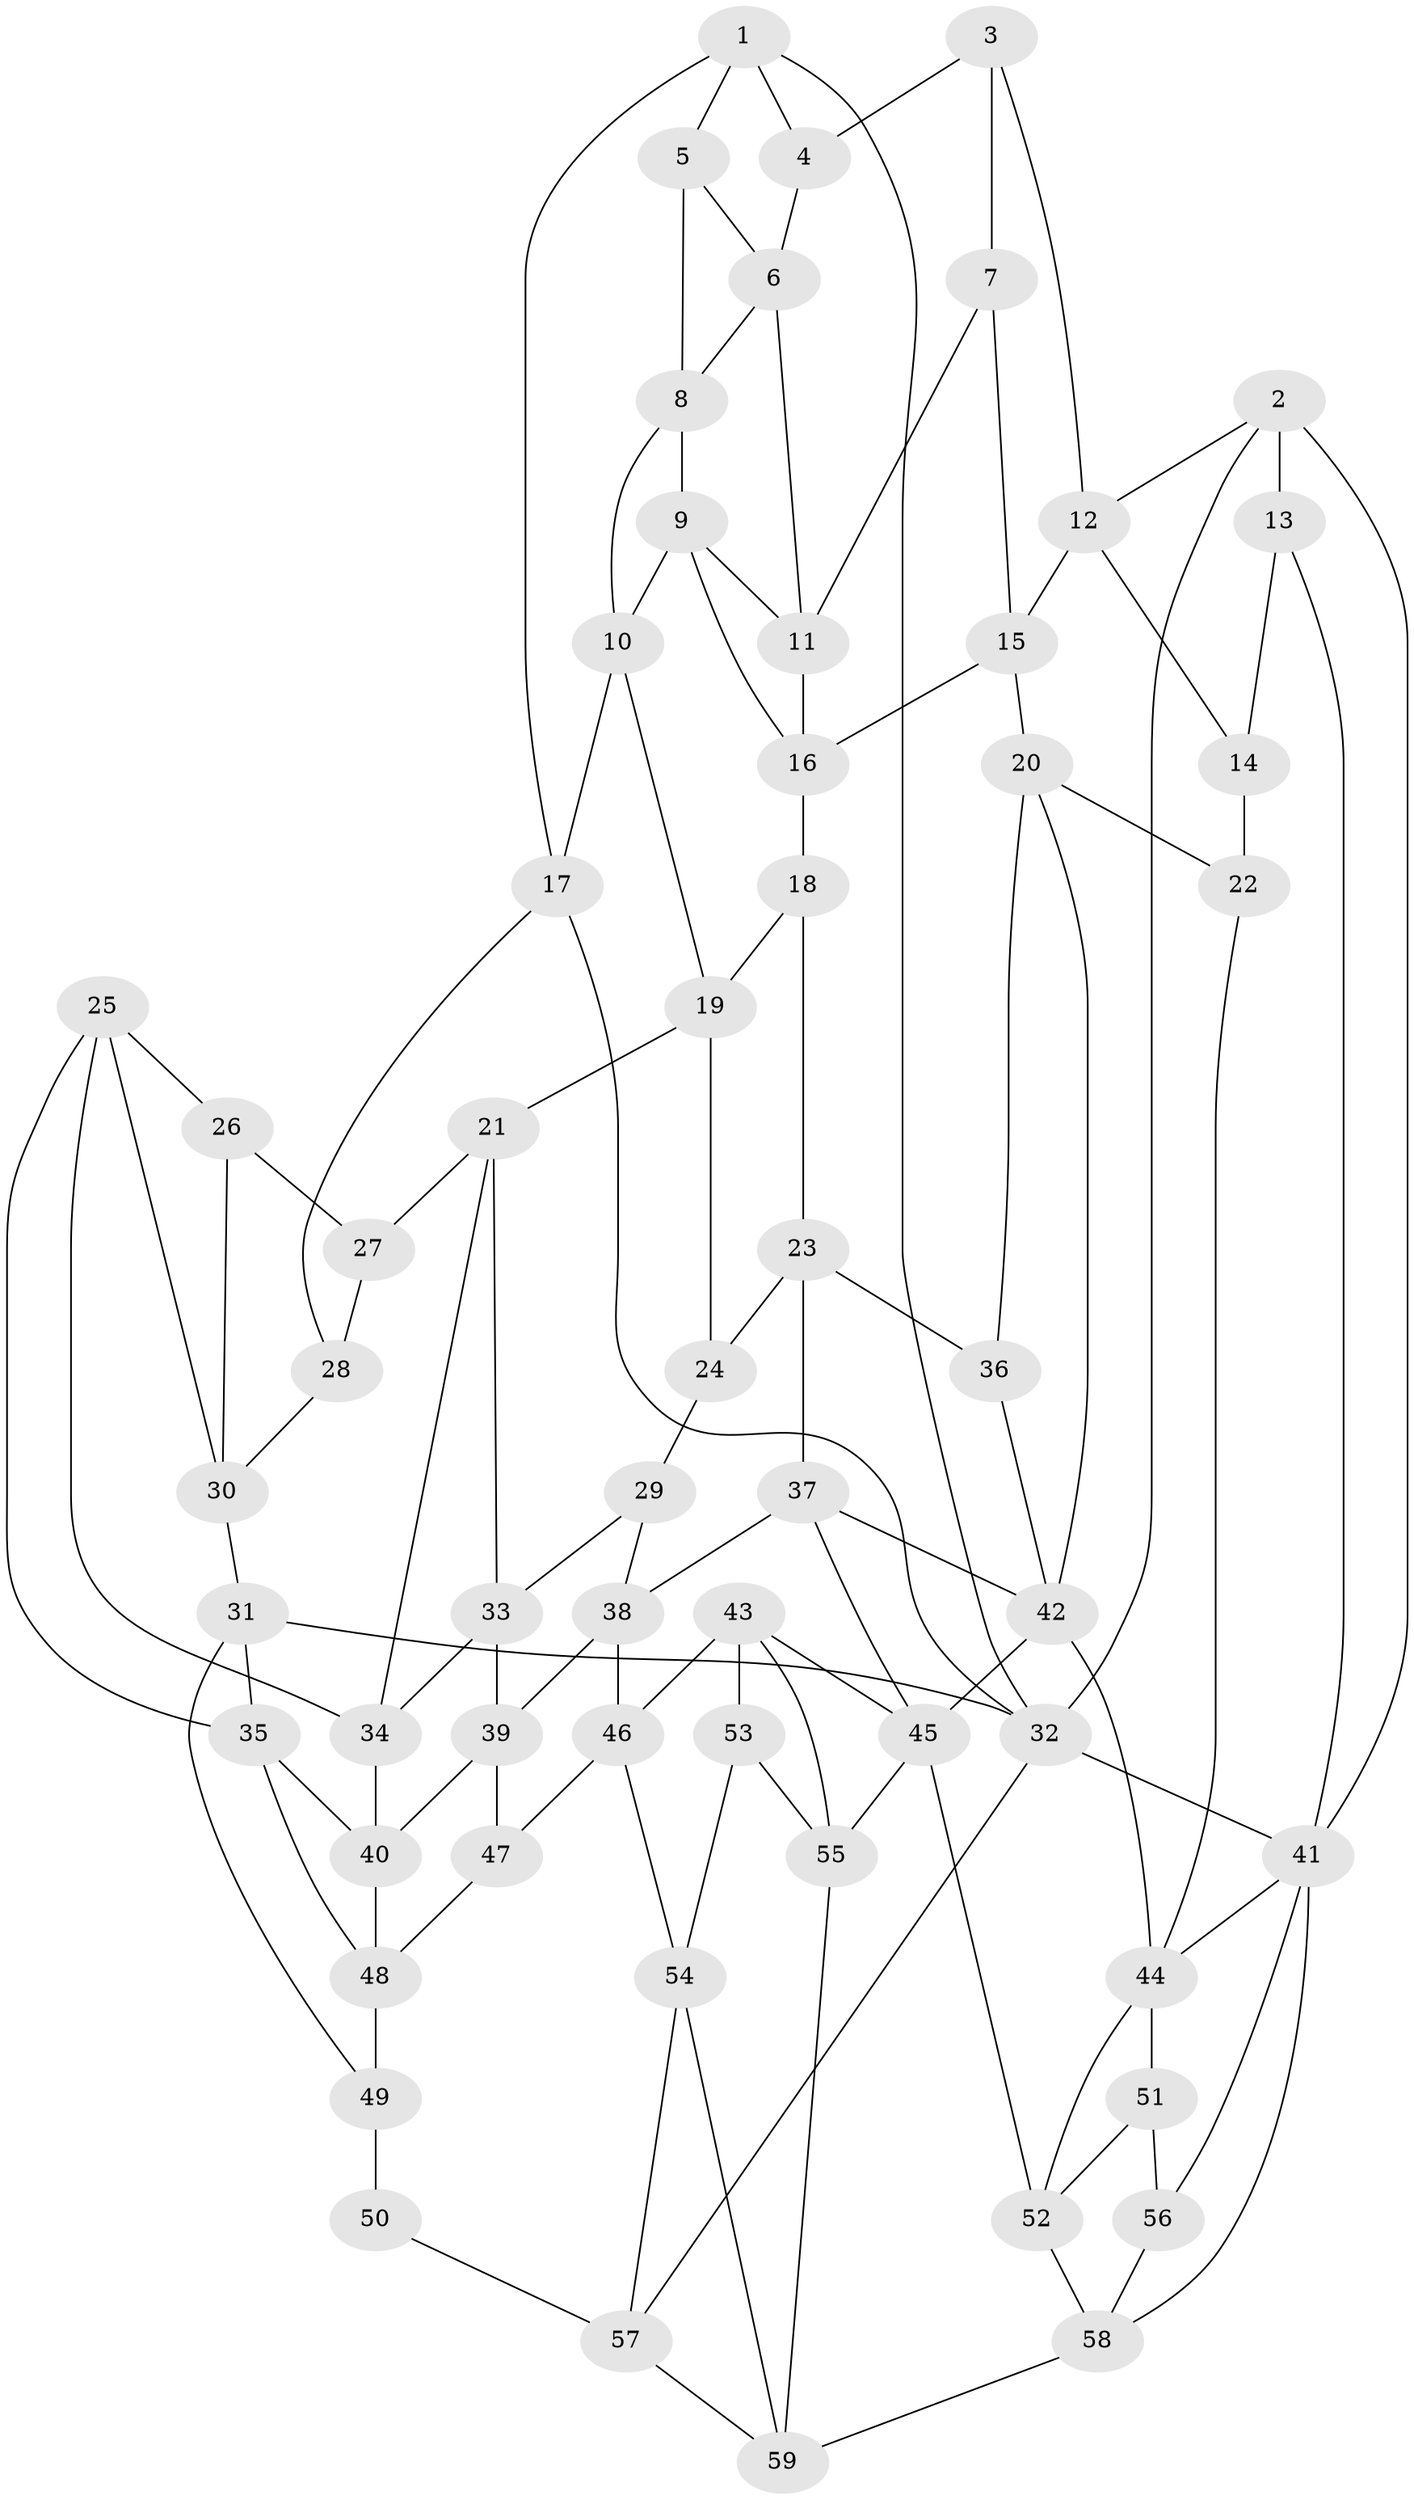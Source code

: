 // original degree distribution, {3: 0.01694915254237288, 6: 0.2457627118644068, 4: 0.2627118644067797, 5: 0.4745762711864407}
// Generated by graph-tools (version 1.1) at 2025/27/03/09/25 03:27:09]
// undirected, 59 vertices, 111 edges
graph export_dot {
graph [start="1"]
  node [color=gray90,style=filled];
  1;
  2;
  3;
  4;
  5;
  6;
  7;
  8;
  9;
  10;
  11;
  12;
  13;
  14;
  15;
  16;
  17;
  18;
  19;
  20;
  21;
  22;
  23;
  24;
  25;
  26;
  27;
  28;
  29;
  30;
  31;
  32;
  33;
  34;
  35;
  36;
  37;
  38;
  39;
  40;
  41;
  42;
  43;
  44;
  45;
  46;
  47;
  48;
  49;
  50;
  51;
  52;
  53;
  54;
  55;
  56;
  57;
  58;
  59;
  1 -- 4 [weight=1.0];
  1 -- 5 [weight=1.0];
  1 -- 17 [weight=1.0];
  1 -- 32 [weight=1.0];
  2 -- 12 [weight=1.0];
  2 -- 13 [weight=2.0];
  2 -- 32 [weight=1.0];
  2 -- 41 [weight=1.0];
  3 -- 4 [weight=1.0];
  3 -- 7 [weight=2.0];
  3 -- 12 [weight=1.0];
  4 -- 6 [weight=1.0];
  5 -- 6 [weight=1.0];
  5 -- 8 [weight=1.0];
  6 -- 8 [weight=1.0];
  6 -- 11 [weight=1.0];
  7 -- 11 [weight=1.0];
  7 -- 15 [weight=1.0];
  8 -- 9 [weight=1.0];
  8 -- 10 [weight=1.0];
  9 -- 10 [weight=1.0];
  9 -- 11 [weight=1.0];
  9 -- 16 [weight=1.0];
  10 -- 17 [weight=1.0];
  10 -- 19 [weight=1.0];
  11 -- 16 [weight=1.0];
  12 -- 14 [weight=1.0];
  12 -- 15 [weight=1.0];
  13 -- 14 [weight=1.0];
  13 -- 41 [weight=1.0];
  14 -- 22 [weight=2.0];
  15 -- 16 [weight=1.0];
  15 -- 20 [weight=1.0];
  16 -- 18 [weight=1.0];
  17 -- 28 [weight=1.0];
  17 -- 32 [weight=1.0];
  18 -- 19 [weight=1.0];
  18 -- 23 [weight=1.0];
  19 -- 21 [weight=1.0];
  19 -- 24 [weight=1.0];
  20 -- 22 [weight=1.0];
  20 -- 36 [weight=1.0];
  20 -- 42 [weight=1.0];
  21 -- 27 [weight=1.0];
  21 -- 33 [weight=1.0];
  21 -- 34 [weight=1.0];
  22 -- 44 [weight=1.0];
  23 -- 24 [weight=1.0];
  23 -- 36 [weight=1.0];
  23 -- 37 [weight=1.0];
  24 -- 29 [weight=2.0];
  25 -- 26 [weight=1.0];
  25 -- 30 [weight=1.0];
  25 -- 34 [weight=1.0];
  25 -- 35 [weight=1.0];
  26 -- 27 [weight=1.0];
  26 -- 30 [weight=1.0];
  27 -- 28 [weight=2.0];
  28 -- 30 [weight=1.0];
  29 -- 33 [weight=1.0];
  29 -- 38 [weight=1.0];
  30 -- 31 [weight=1.0];
  31 -- 32 [weight=1.0];
  31 -- 35 [weight=1.0];
  31 -- 49 [weight=1.0];
  32 -- 41 [weight=1.0];
  32 -- 57 [weight=1.0];
  33 -- 34 [weight=1.0];
  33 -- 39 [weight=1.0];
  34 -- 40 [weight=1.0];
  35 -- 40 [weight=1.0];
  35 -- 48 [weight=1.0];
  36 -- 42 [weight=2.0];
  37 -- 38 [weight=1.0];
  37 -- 42 [weight=1.0];
  37 -- 45 [weight=1.0];
  38 -- 39 [weight=1.0];
  38 -- 46 [weight=1.0];
  39 -- 40 [weight=1.0];
  39 -- 47 [weight=1.0];
  40 -- 48 [weight=1.0];
  41 -- 44 [weight=1.0];
  41 -- 56 [weight=1.0];
  41 -- 58 [weight=1.0];
  42 -- 44 [weight=1.0];
  42 -- 45 [weight=1.0];
  43 -- 45 [weight=1.0];
  43 -- 46 [weight=1.0];
  43 -- 53 [weight=1.0];
  43 -- 55 [weight=1.0];
  44 -- 51 [weight=1.0];
  44 -- 52 [weight=1.0];
  45 -- 52 [weight=1.0];
  45 -- 55 [weight=1.0];
  46 -- 47 [weight=1.0];
  46 -- 54 [weight=1.0];
  47 -- 48 [weight=1.0];
  48 -- 49 [weight=1.0];
  49 -- 50 [weight=2.0];
  50 -- 57 [weight=1.0];
  51 -- 52 [weight=1.0];
  51 -- 56 [weight=2.0];
  52 -- 58 [weight=1.0];
  53 -- 54 [weight=1.0];
  53 -- 55 [weight=1.0];
  54 -- 57 [weight=1.0];
  54 -- 59 [weight=1.0];
  55 -- 59 [weight=1.0];
  56 -- 58 [weight=1.0];
  57 -- 59 [weight=1.0];
  58 -- 59 [weight=1.0];
}
